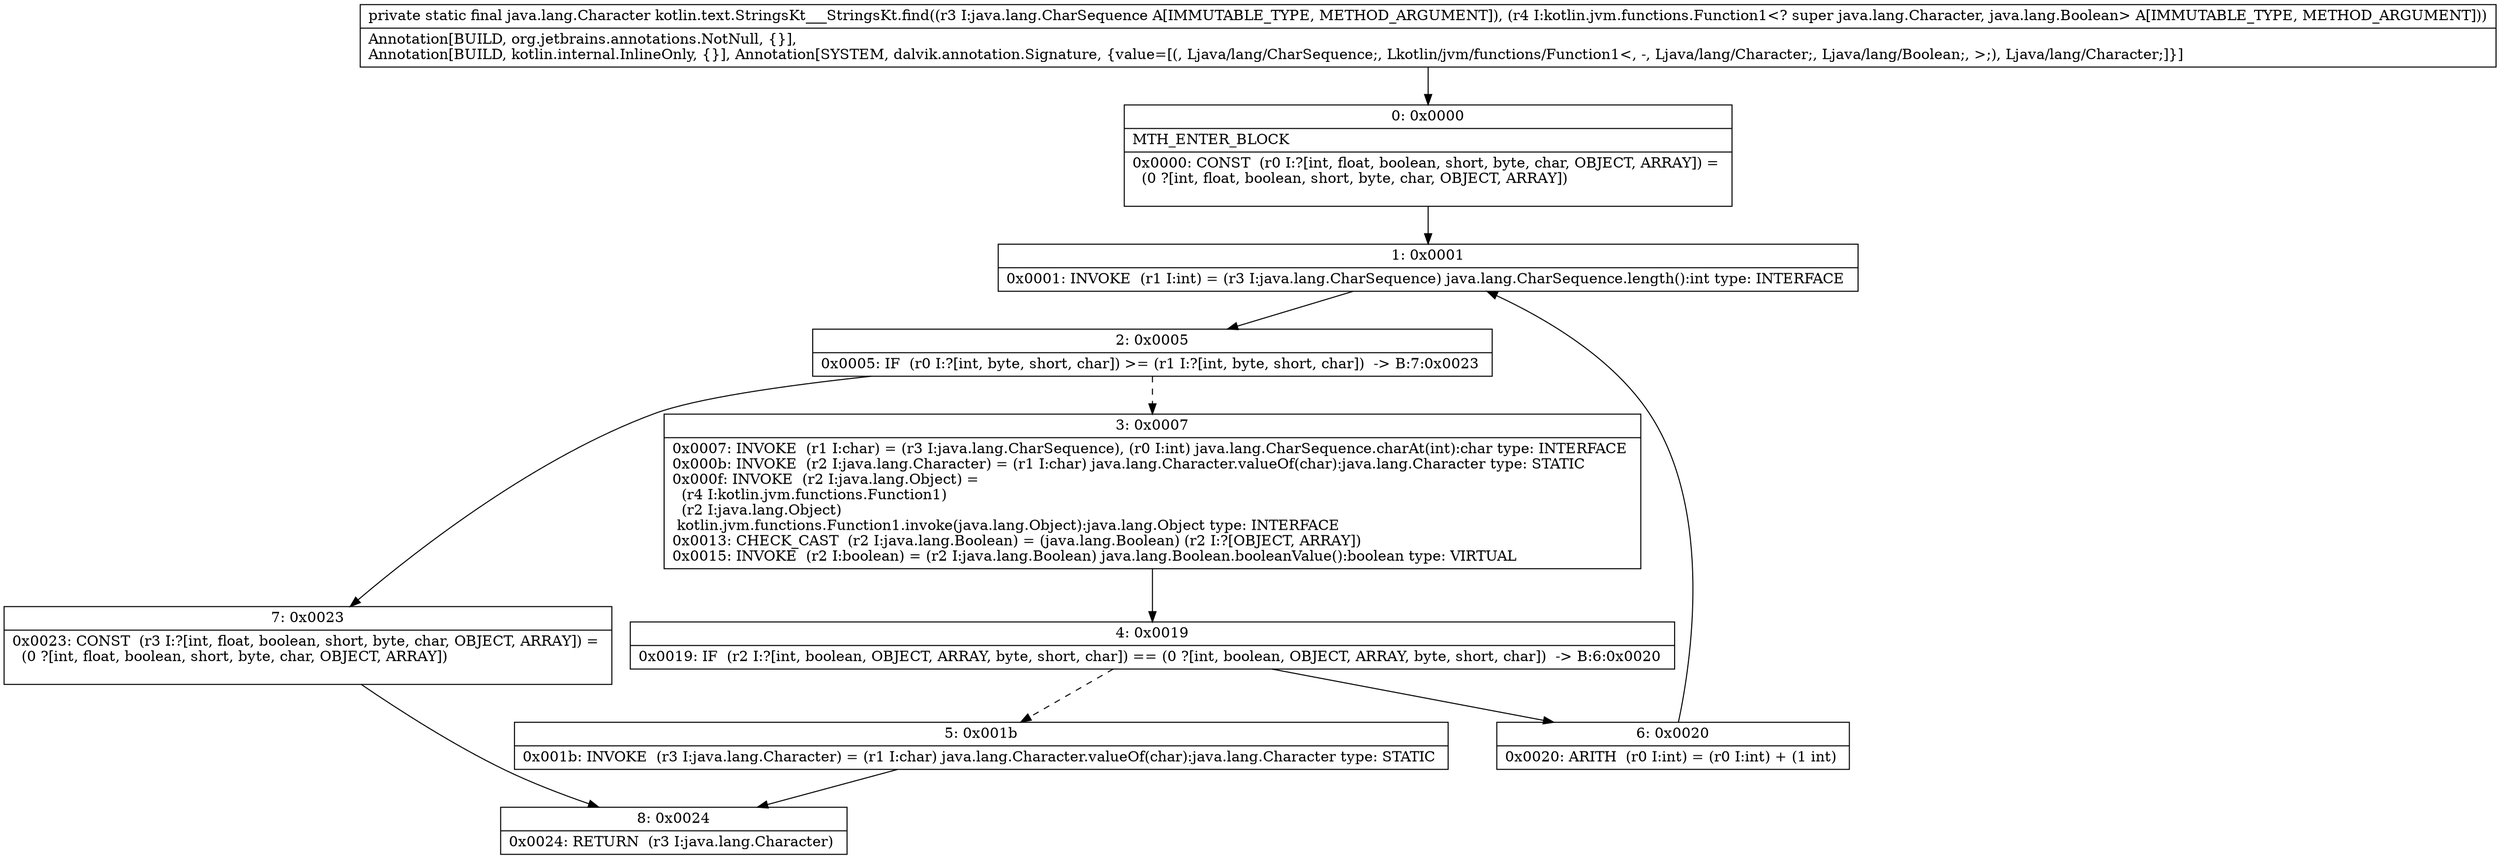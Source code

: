 digraph "CFG forkotlin.text.StringsKt___StringsKt.find(Ljava\/lang\/CharSequence;Lkotlin\/jvm\/functions\/Function1;)Ljava\/lang\/Character;" {
Node_0 [shape=record,label="{0\:\ 0x0000|MTH_ENTER_BLOCK\l|0x0000: CONST  (r0 I:?[int, float, boolean, short, byte, char, OBJECT, ARRAY]) = \l  (0 ?[int, float, boolean, short, byte, char, OBJECT, ARRAY])\l \l}"];
Node_1 [shape=record,label="{1\:\ 0x0001|0x0001: INVOKE  (r1 I:int) = (r3 I:java.lang.CharSequence) java.lang.CharSequence.length():int type: INTERFACE \l}"];
Node_2 [shape=record,label="{2\:\ 0x0005|0x0005: IF  (r0 I:?[int, byte, short, char]) \>= (r1 I:?[int, byte, short, char])  \-\> B:7:0x0023 \l}"];
Node_3 [shape=record,label="{3\:\ 0x0007|0x0007: INVOKE  (r1 I:char) = (r3 I:java.lang.CharSequence), (r0 I:int) java.lang.CharSequence.charAt(int):char type: INTERFACE \l0x000b: INVOKE  (r2 I:java.lang.Character) = (r1 I:char) java.lang.Character.valueOf(char):java.lang.Character type: STATIC \l0x000f: INVOKE  (r2 I:java.lang.Object) = \l  (r4 I:kotlin.jvm.functions.Function1)\l  (r2 I:java.lang.Object)\l kotlin.jvm.functions.Function1.invoke(java.lang.Object):java.lang.Object type: INTERFACE \l0x0013: CHECK_CAST  (r2 I:java.lang.Boolean) = (java.lang.Boolean) (r2 I:?[OBJECT, ARRAY]) \l0x0015: INVOKE  (r2 I:boolean) = (r2 I:java.lang.Boolean) java.lang.Boolean.booleanValue():boolean type: VIRTUAL \l}"];
Node_4 [shape=record,label="{4\:\ 0x0019|0x0019: IF  (r2 I:?[int, boolean, OBJECT, ARRAY, byte, short, char]) == (0 ?[int, boolean, OBJECT, ARRAY, byte, short, char])  \-\> B:6:0x0020 \l}"];
Node_5 [shape=record,label="{5\:\ 0x001b|0x001b: INVOKE  (r3 I:java.lang.Character) = (r1 I:char) java.lang.Character.valueOf(char):java.lang.Character type: STATIC \l}"];
Node_6 [shape=record,label="{6\:\ 0x0020|0x0020: ARITH  (r0 I:int) = (r0 I:int) + (1 int) \l}"];
Node_7 [shape=record,label="{7\:\ 0x0023|0x0023: CONST  (r3 I:?[int, float, boolean, short, byte, char, OBJECT, ARRAY]) = \l  (0 ?[int, float, boolean, short, byte, char, OBJECT, ARRAY])\l \l}"];
Node_8 [shape=record,label="{8\:\ 0x0024|0x0024: RETURN  (r3 I:java.lang.Character) \l}"];
MethodNode[shape=record,label="{private static final java.lang.Character kotlin.text.StringsKt___StringsKt.find((r3 I:java.lang.CharSequence A[IMMUTABLE_TYPE, METHOD_ARGUMENT]), (r4 I:kotlin.jvm.functions.Function1\<? super java.lang.Character, java.lang.Boolean\> A[IMMUTABLE_TYPE, METHOD_ARGUMENT]))  | Annotation[BUILD, org.jetbrains.annotations.NotNull, \{\}], \lAnnotation[BUILD, kotlin.internal.InlineOnly, \{\}], Annotation[SYSTEM, dalvik.annotation.Signature, \{value=[(, Ljava\/lang\/CharSequence;, Lkotlin\/jvm\/functions\/Function1\<, \-, Ljava\/lang\/Character;, Ljava\/lang\/Boolean;, \>;), Ljava\/lang\/Character;]\}]\l}"];
MethodNode -> Node_0;
Node_0 -> Node_1;
Node_1 -> Node_2;
Node_2 -> Node_3[style=dashed];
Node_2 -> Node_7;
Node_3 -> Node_4;
Node_4 -> Node_5[style=dashed];
Node_4 -> Node_6;
Node_5 -> Node_8;
Node_6 -> Node_1;
Node_7 -> Node_8;
}

